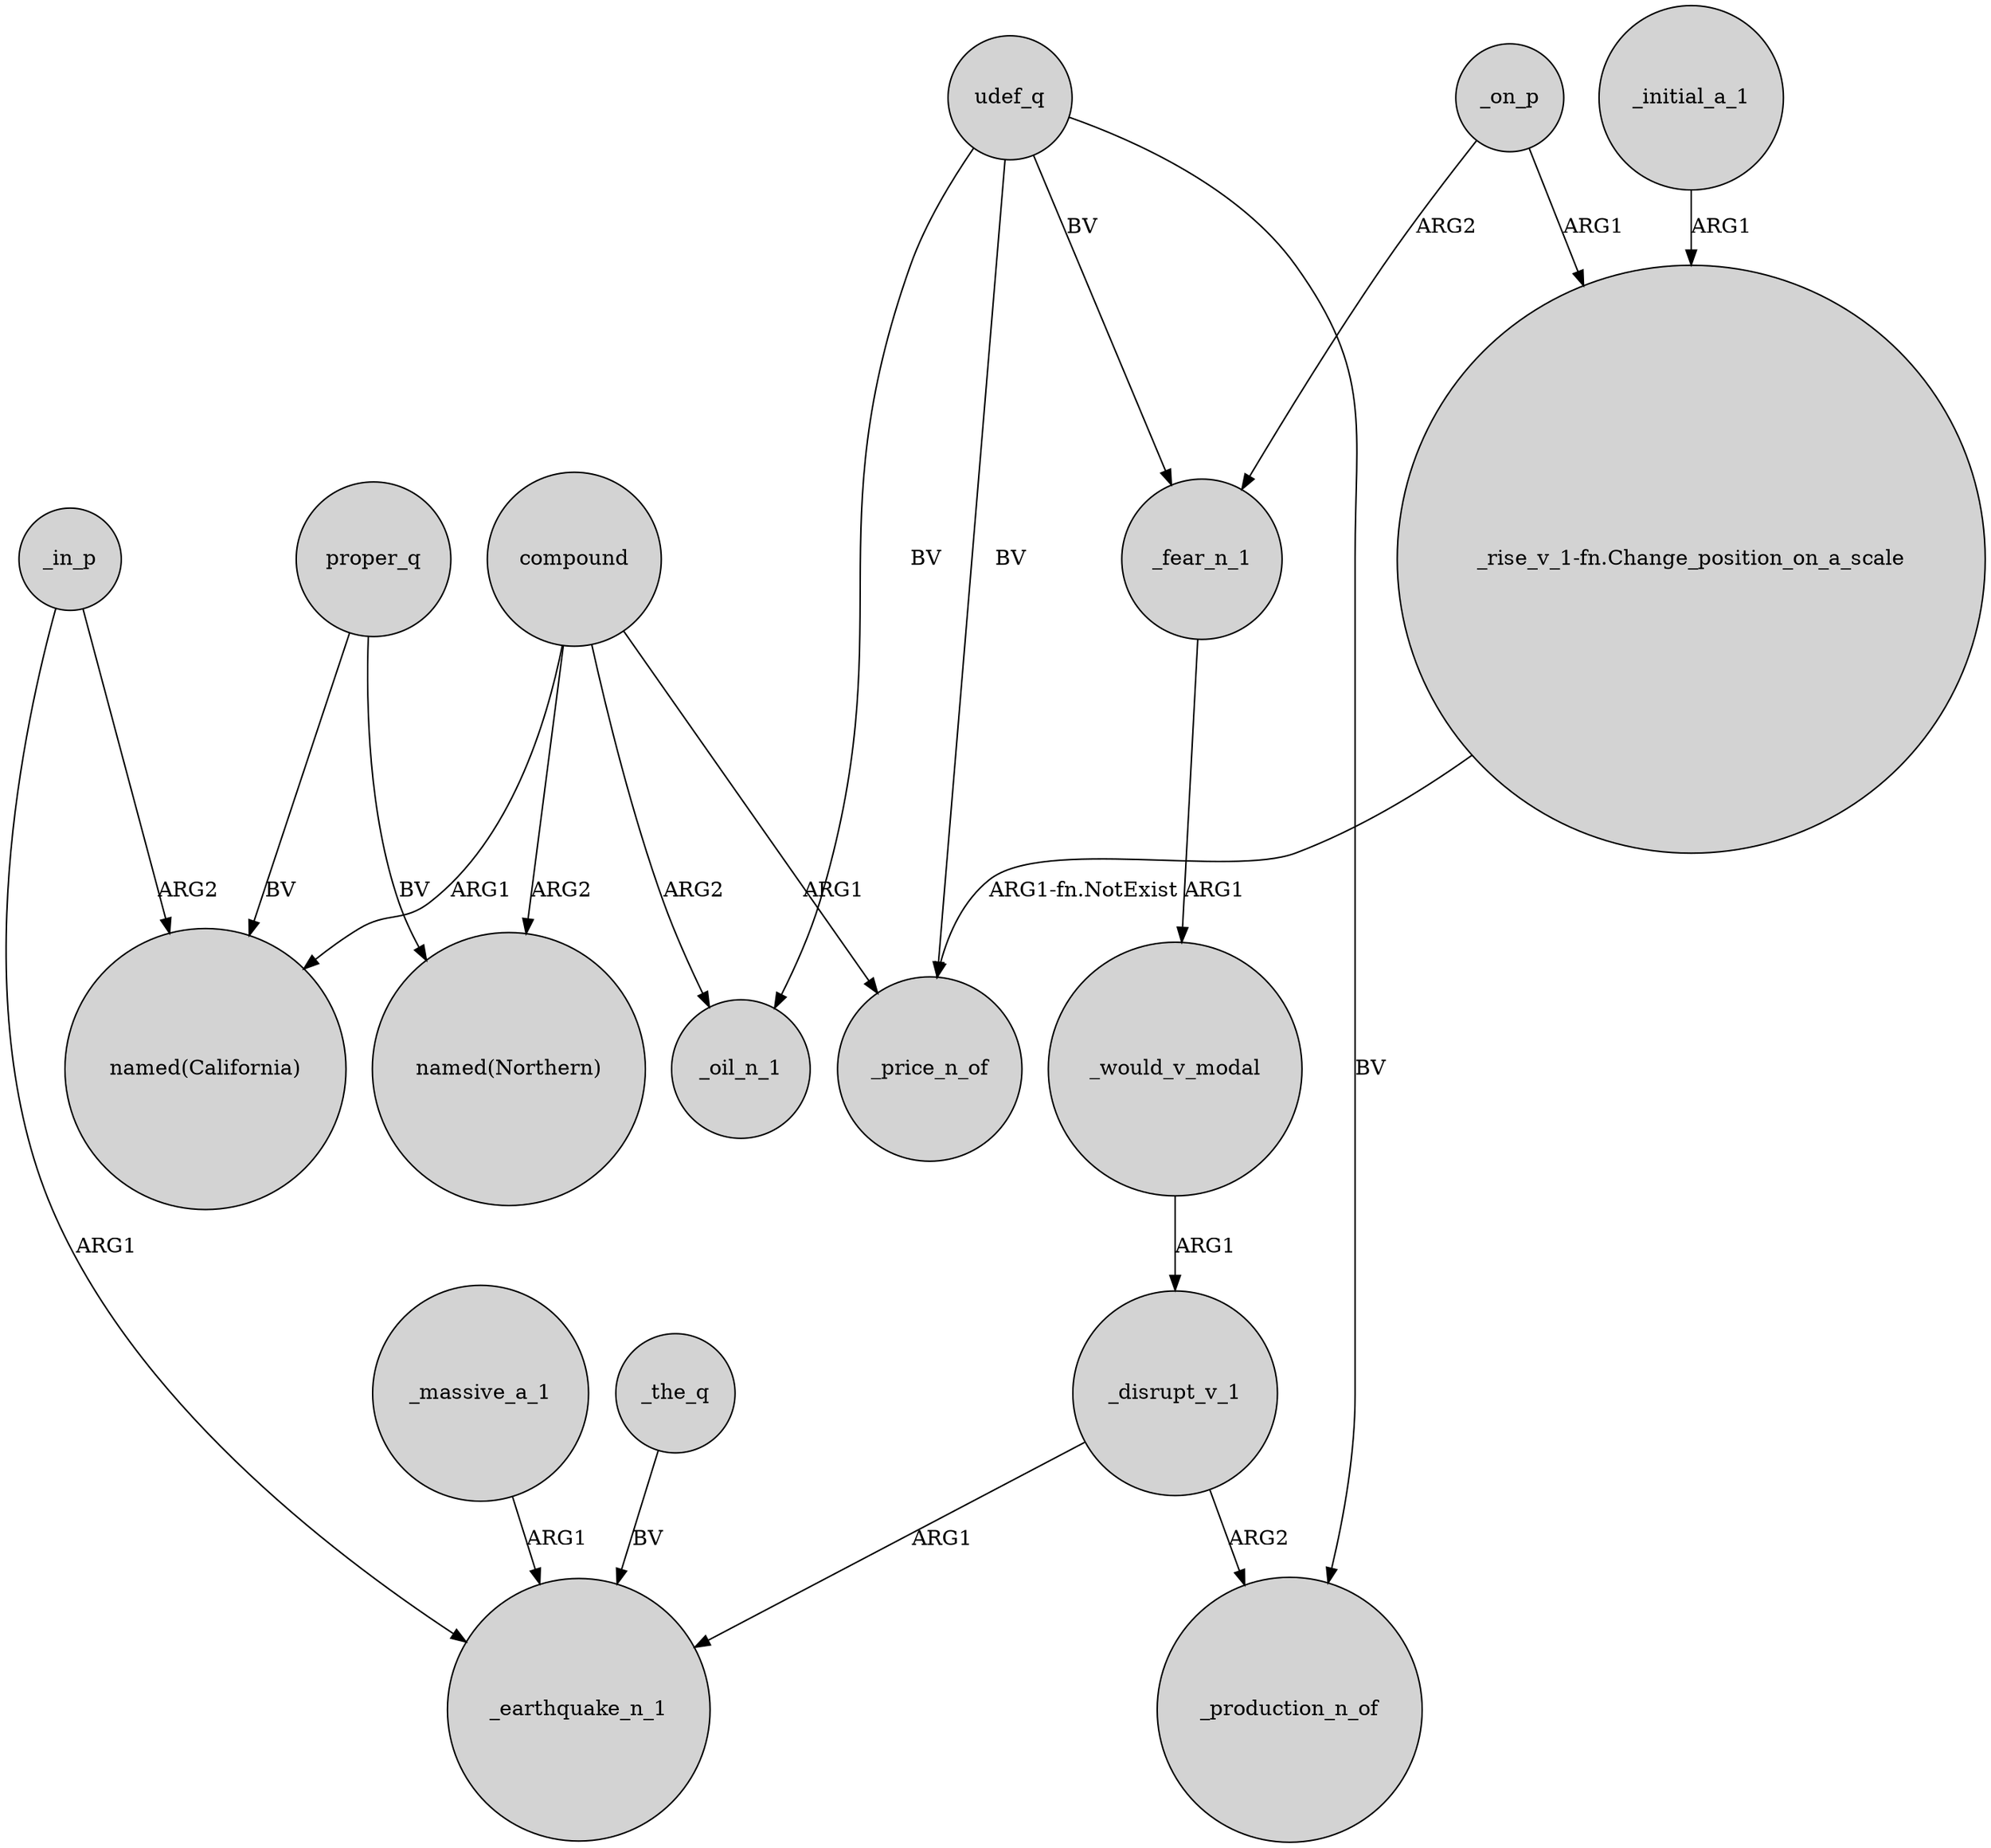 digraph {
	node [shape=circle style=filled]
	_the_q -> _earthquake_n_1 [label=BV]
	udef_q -> _production_n_of [label=BV]
	_in_p -> "named(California)" [label=ARG2]
	udef_q -> _price_n_of [label=BV]
	_on_p -> _fear_n_1 [label=ARG2]
	_on_p -> "_rise_v_1-fn.Change_position_on_a_scale" [label=ARG1]
	_would_v_modal -> _disrupt_v_1 [label=ARG1]
	proper_q -> "named(California)" [label=BV]
	_massive_a_1 -> _earthquake_n_1 [label=ARG1]
	udef_q -> _fear_n_1 [label=BV]
	_initial_a_1 -> "_rise_v_1-fn.Change_position_on_a_scale" [label=ARG1]
	compound -> _oil_n_1 [label=ARG2]
	compound -> "named(California)" [label=ARG1]
	compound -> "named(Northern)" [label=ARG2]
	_in_p -> _earthquake_n_1 [label=ARG1]
	_disrupt_v_1 -> _earthquake_n_1 [label=ARG1]
	udef_q -> _oil_n_1 [label=BV]
	"_rise_v_1-fn.Change_position_on_a_scale" -> _price_n_of [label="ARG1-fn.NotExist"]
	compound -> _price_n_of [label=ARG1]
	_fear_n_1 -> _would_v_modal [label=ARG1]
	_disrupt_v_1 -> _production_n_of [label=ARG2]
	proper_q -> "named(Northern)" [label=BV]
}
